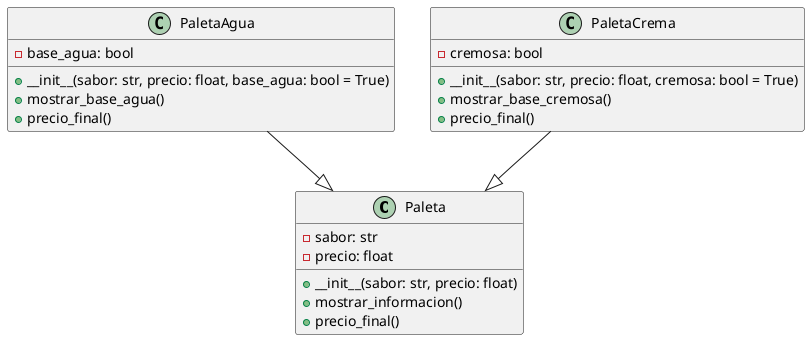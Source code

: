 @startuml
class Paleta {
    - sabor: str
    - precio: float
    + __init__(sabor: str, precio: float)
    + mostrar_informacion()
    + precio_final()
}

class PaletaAgua {
    - base_agua: bool
    + __init__(sabor: str, precio: float, base_agua: bool = True)
    + mostrar_base_agua()
    + precio_final()
}

class PaletaCrema {
    - cremosa: bool
    + __init__(sabor: str, precio: float, cremosa: bool = True)
    + mostrar_base_cremosa()
    + precio_final()
}

PaletaAgua --|> Paleta
PaletaCrema --|> Paleta
@enduml
